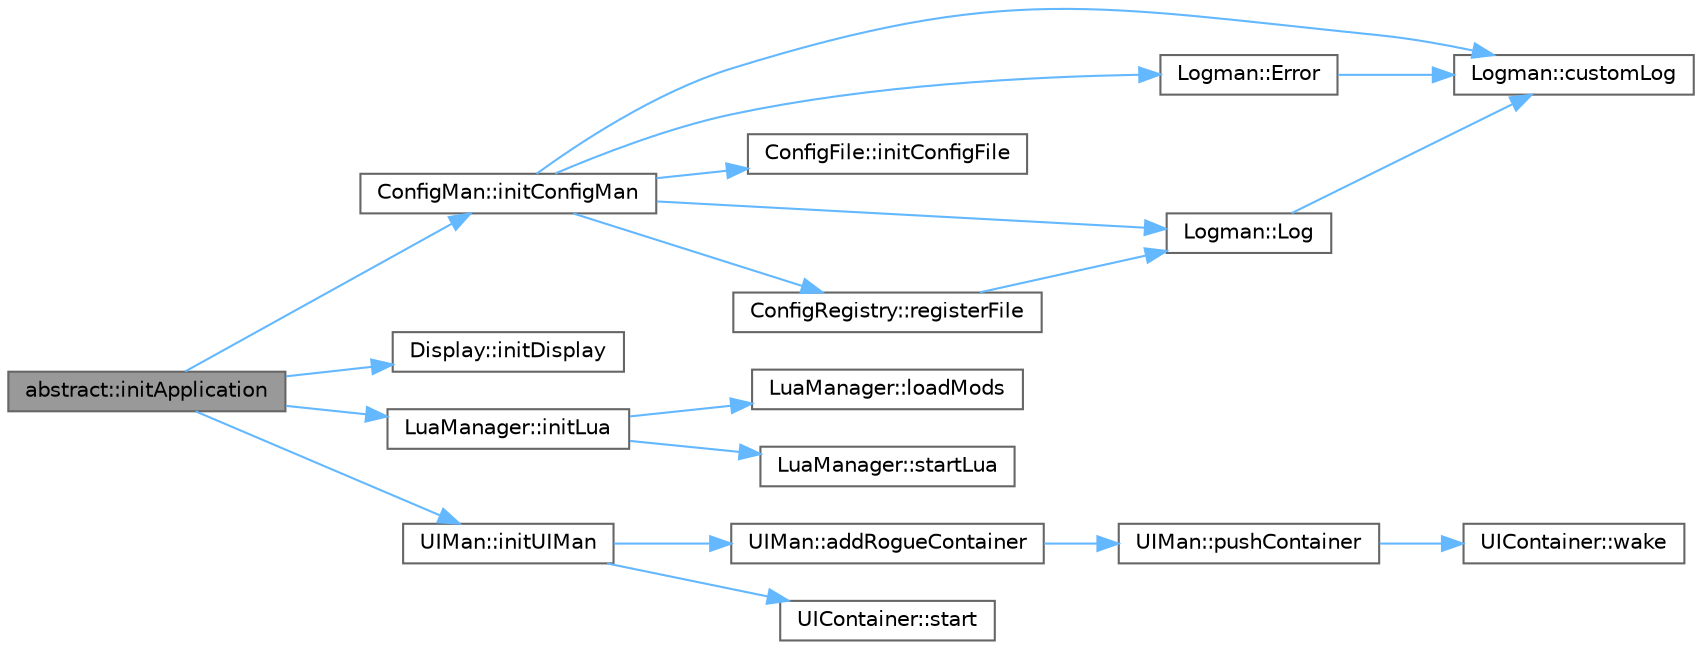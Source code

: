 digraph "abstract::initApplication"
{
 // LATEX_PDF_SIZE
  bgcolor="transparent";
  edge [fontname=Helvetica,fontsize=10,labelfontname=Helvetica,labelfontsize=10];
  node [fontname=Helvetica,fontsize=10,shape=box,height=0.2,width=0.4];
  rankdir="LR";
  Node1 [id="Node000001",label="abstract::initApplication",height=0.2,width=0.4,color="gray40", fillcolor="grey60", style="filled", fontcolor="black",tooltip=" "];
  Node1 -> Node2 [id="edge1_Node000001_Node000002",color="steelblue1",style="solid",tooltip=" "];
  Node2 [id="Node000002",label="ConfigMan::initConfigMan",height=0.2,width=0.4,color="grey40", fillcolor="white", style="filled",URL="$class_config_man.html#a10b3a2e4f0828bc9adb63fbd6158212d",tooltip=" "];
  Node2 -> Node3 [id="edge2_Node000002_Node000003",color="steelblue1",style="solid",tooltip=" "];
  Node3 [id="Node000003",label="Logman::customLog",height=0.2,width=0.4,color="grey40", fillcolor="white", style="filled",URL="$class_logman.html#a63292a68a1e6495ff02a761e72d325d7",tooltip=" "];
  Node2 -> Node4 [id="edge3_Node000002_Node000004",color="steelblue1",style="solid",tooltip=" "];
  Node4 [id="Node000004",label="Logman::Error",height=0.2,width=0.4,color="grey40", fillcolor="white", style="filled",URL="$class_logman.html#a67336fa13892630e0cb3bb6d88e8e24f",tooltip=" "];
  Node4 -> Node3 [id="edge4_Node000004_Node000003",color="steelblue1",style="solid",tooltip=" "];
  Node2 -> Node5 [id="edge5_Node000002_Node000005",color="steelblue1",style="solid",tooltip=" "];
  Node5 [id="Node000005",label="ConfigFile::initConfigFile",height=0.2,width=0.4,color="grey40", fillcolor="white", style="filled",URL="$class_config_file.html#a2a54bf197e7091d6ee965198dd4efc20",tooltip=" "];
  Node2 -> Node6 [id="edge6_Node000002_Node000006",color="steelblue1",style="solid",tooltip=" "];
  Node6 [id="Node000006",label="Logman::Log",height=0.2,width=0.4,color="grey40", fillcolor="white", style="filled",URL="$class_logman.html#ae91e79e99a564ca7a4d9bd9217b16d30",tooltip=" "];
  Node6 -> Node3 [id="edge7_Node000006_Node000003",color="steelblue1",style="solid",tooltip=" "];
  Node2 -> Node7 [id="edge8_Node000002_Node000007",color="steelblue1",style="solid",tooltip=" "];
  Node7 [id="Node000007",label="ConfigRegistry::registerFile",height=0.2,width=0.4,color="grey40", fillcolor="white", style="filled",URL="$class_config_registry.html#a372de97e7df9543c55ca86e6f40fc734",tooltip=" "];
  Node7 -> Node6 [id="edge9_Node000007_Node000006",color="steelblue1",style="solid",tooltip=" "];
  Node1 -> Node8 [id="edge10_Node000001_Node000008",color="steelblue1",style="solid",tooltip=" "];
  Node8 [id="Node000008",label="Display::initDisplay",height=0.2,width=0.4,color="grey40", fillcolor="white", style="filled",URL="$class_display.html#a8266342b838de83ec6052e6532d9508a",tooltip=" "];
  Node1 -> Node9 [id="edge11_Node000001_Node000009",color="steelblue1",style="solid",tooltip=" "];
  Node9 [id="Node000009",label="LuaManager::initLua",height=0.2,width=0.4,color="grey40", fillcolor="white", style="filled",URL="$class_lua_manager.html#a983e24d20e75dcb9ac2133b6d1bdf4b0",tooltip=" "];
  Node9 -> Node10 [id="edge12_Node000009_Node000010",color="steelblue1",style="solid",tooltip=" "];
  Node10 [id="Node000010",label="LuaManager::loadMods",height=0.2,width=0.4,color="grey40", fillcolor="white", style="filled",URL="$class_lua_manager.html#a98e8368c1e252a6043612917ab3c9ee5",tooltip=" "];
  Node9 -> Node11 [id="edge13_Node000009_Node000011",color="steelblue1",style="solid",tooltip=" "];
  Node11 [id="Node000011",label="LuaManager::startLua",height=0.2,width=0.4,color="grey40", fillcolor="white", style="filled",URL="$class_lua_manager.html#a28163527b74520a296fee10e8f77ca15",tooltip=" "];
  Node1 -> Node12 [id="edge14_Node000001_Node000012",color="steelblue1",style="solid",tooltip=" "];
  Node12 [id="Node000012",label="UIMan::initUIMan",height=0.2,width=0.4,color="grey40", fillcolor="white", style="filled",URL="$class_u_i_man.html#a67e11a96426faefa7b6274a0204d8a32",tooltip=" "];
  Node12 -> Node13 [id="edge15_Node000012_Node000013",color="steelblue1",style="solid",tooltip=" "];
  Node13 [id="Node000013",label="UIMan::addRogueContainer",height=0.2,width=0.4,color="grey40", fillcolor="white", style="filled",URL="$class_u_i_man.html#afdfd44e24b88a02b0d9654310a78225c",tooltip=" "];
  Node13 -> Node14 [id="edge16_Node000013_Node000014",color="steelblue1",style="solid",tooltip=" "];
  Node14 [id="Node000014",label="UIMan::pushContainer",height=0.2,width=0.4,color="grey40", fillcolor="white", style="filled",URL="$class_u_i_man.html#a74448730763c8463d4e517bbff87e353",tooltip=" "];
  Node14 -> Node15 [id="edge17_Node000014_Node000015",color="steelblue1",style="solid",tooltip=" "];
  Node15 [id="Node000015",label="UIContainer::wake",height=0.2,width=0.4,color="grey40", fillcolor="white", style="filled",URL="$class_u_i_container.html#a9c2a1a77954e45c0844c48b451230aa8",tooltip=" "];
  Node12 -> Node16 [id="edge18_Node000012_Node000016",color="steelblue1",style="solid",tooltip=" "];
  Node16 [id="Node000016",label="UIContainer::start",height=0.2,width=0.4,color="grey40", fillcolor="white", style="filled",URL="$class_u_i_container.html#a27e6a7c051d33e3ca36f670baa68e8ed",tooltip=" "];
}
